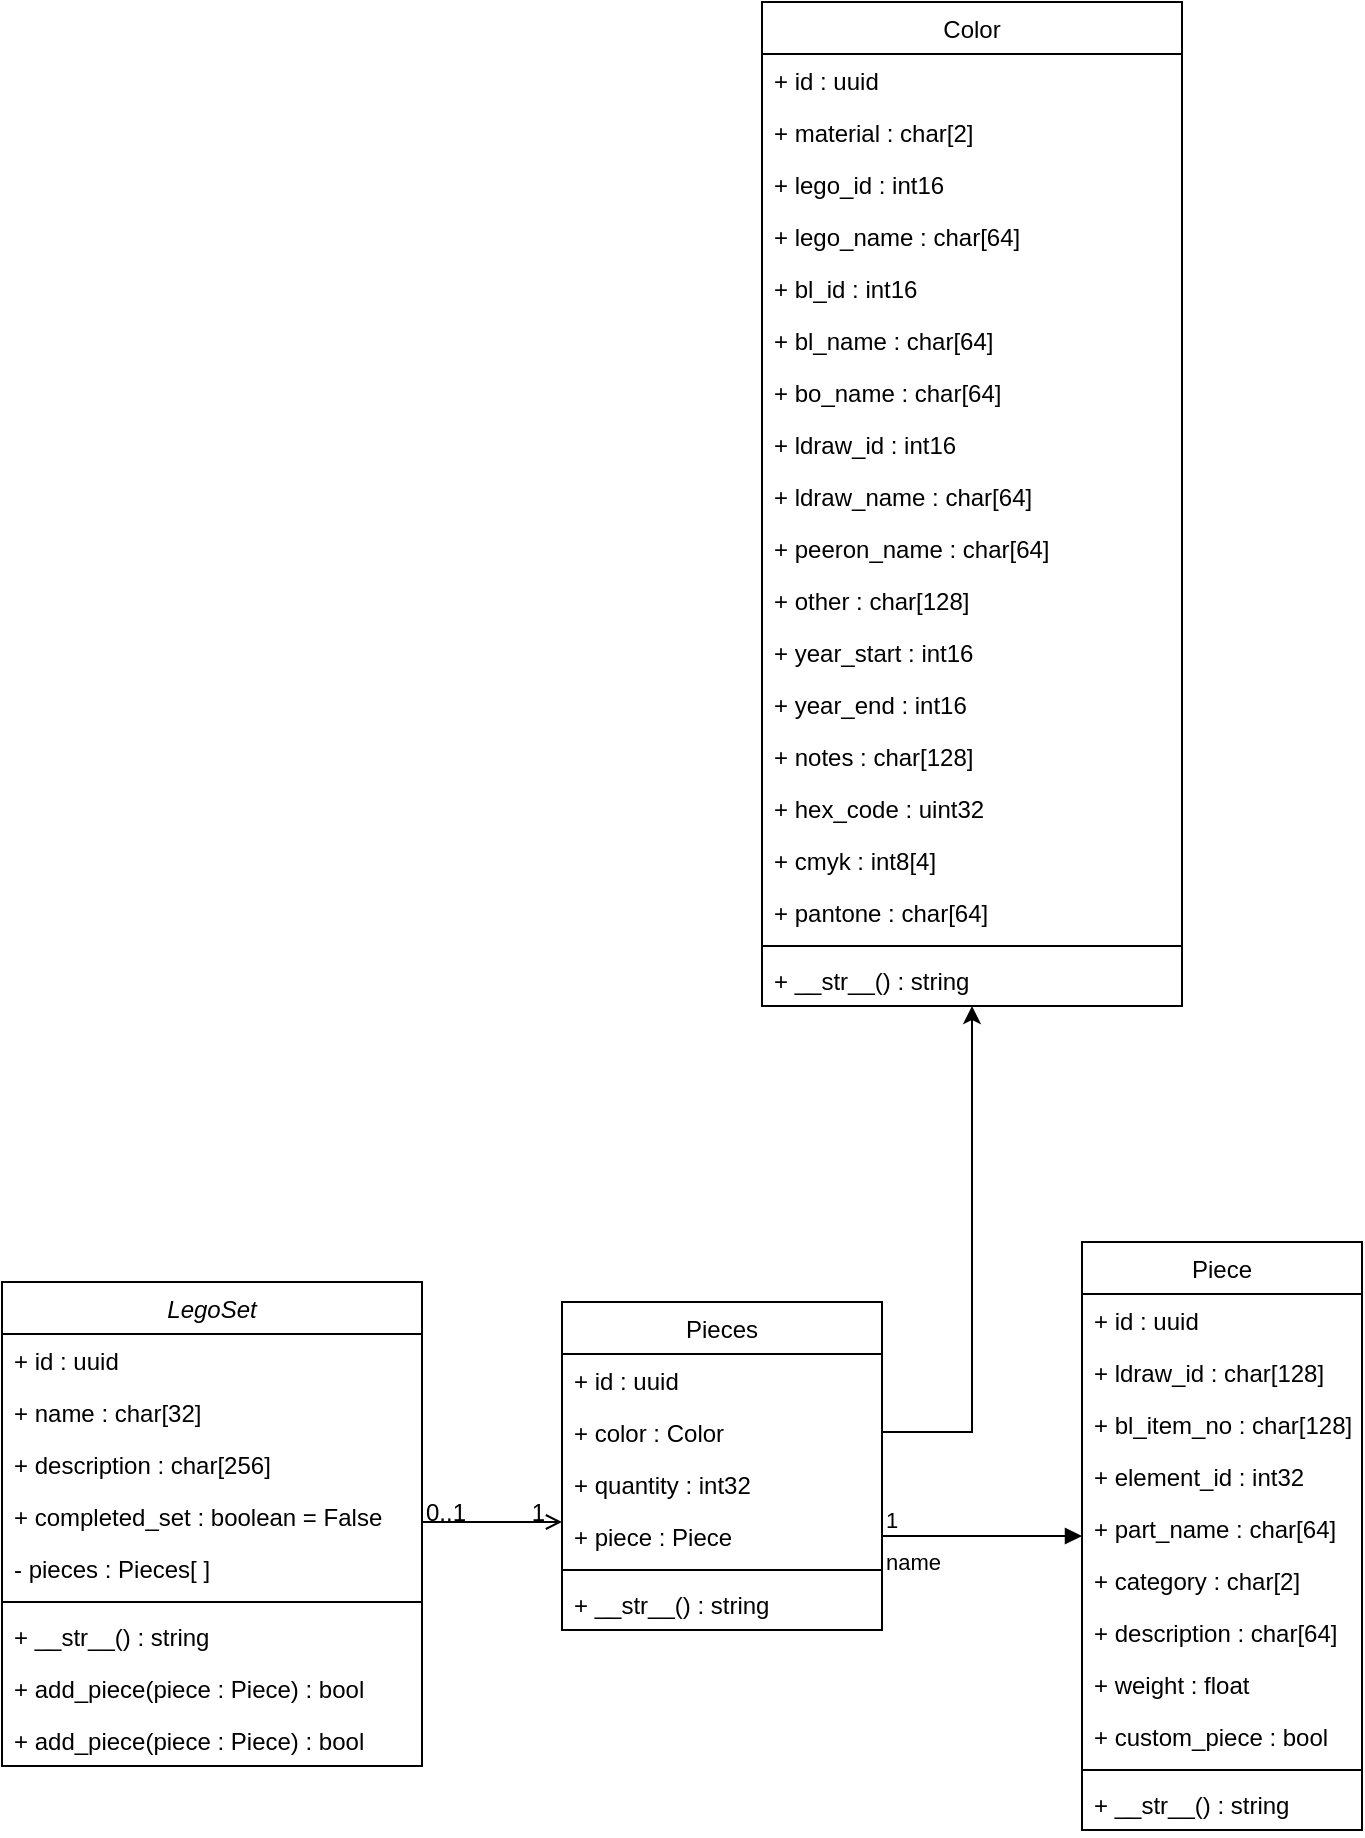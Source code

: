 <mxfile version="15.5.5" type="github">
  <diagram id="C5RBs43oDa-KdzZeNtuy" name="Page-1">
    <mxGraphModel dx="1093" dy="2035" grid="1" gridSize="10" guides="1" tooltips="1" connect="1" arrows="1" fold="1" page="1" pageScale="1" pageWidth="827" pageHeight="1169" math="0" shadow="0">
      <root>
        <mxCell id="WIyWlLk6GJQsqaUBKTNV-0" />
        <mxCell id="WIyWlLk6GJQsqaUBKTNV-1" parent="WIyWlLk6GJQsqaUBKTNV-0" />
        <mxCell id="zkfFHV4jXpPFQw0GAbJ--0" value="LegoSet" style="swimlane;fontStyle=2;align=center;verticalAlign=top;childLayout=stackLayout;horizontal=1;startSize=26;horizontalStack=0;resizeParent=1;resizeLast=0;collapsible=1;marginBottom=0;rounded=0;shadow=0;strokeWidth=1;" parent="WIyWlLk6GJQsqaUBKTNV-1" vertex="1">
          <mxGeometry x="90" y="70" width="210" height="242" as="geometry">
            <mxRectangle x="230" y="140" width="160" height="26" as="alternateBounds" />
          </mxGeometry>
        </mxCell>
        <mxCell id="zkfFHV4jXpPFQw0GAbJ--1" value="+ id : uuid" style="text;align=left;verticalAlign=top;spacingLeft=4;spacingRight=4;overflow=hidden;rotatable=0;points=[[0,0.5],[1,0.5]];portConstraint=eastwest;" parent="zkfFHV4jXpPFQw0GAbJ--0" vertex="1">
          <mxGeometry y="26" width="210" height="26" as="geometry" />
        </mxCell>
        <mxCell id="zkfFHV4jXpPFQw0GAbJ--2" value="+ name : char[32]" style="text;align=left;verticalAlign=top;spacingLeft=4;spacingRight=4;overflow=hidden;rotatable=0;points=[[0,0.5],[1,0.5]];portConstraint=eastwest;rounded=0;shadow=0;html=0;" parent="zkfFHV4jXpPFQw0GAbJ--0" vertex="1">
          <mxGeometry y="52" width="210" height="26" as="geometry" />
        </mxCell>
        <mxCell id="Pf2QuSNvGWwa_adTL3wy-26" value="+ description : char[256]" style="text;align=left;verticalAlign=top;spacingLeft=4;spacingRight=4;overflow=hidden;rotatable=0;points=[[0,0.5],[1,0.5]];portConstraint=eastwest;rounded=0;shadow=0;html=0;" parent="zkfFHV4jXpPFQw0GAbJ--0" vertex="1">
          <mxGeometry y="78" width="210" height="26" as="geometry" />
        </mxCell>
        <mxCell id="zkfFHV4jXpPFQw0GAbJ--3" value="+ completed_set : boolean = False" style="text;align=left;verticalAlign=top;spacingLeft=4;spacingRight=4;overflow=hidden;rotatable=0;points=[[0,0.5],[1,0.5]];portConstraint=eastwest;rounded=0;shadow=0;html=0;" parent="zkfFHV4jXpPFQw0GAbJ--0" vertex="1">
          <mxGeometry y="104" width="210" height="26" as="geometry" />
        </mxCell>
        <mxCell id="Pf2QuSNvGWwa_adTL3wy-2" value="- pieces : Pieces[ ]" style="text;align=left;verticalAlign=top;spacingLeft=4;spacingRight=4;overflow=hidden;rotatable=0;points=[[0,0.5],[1,0.5]];portConstraint=eastwest;rounded=0;shadow=0;html=0;" parent="zkfFHV4jXpPFQw0GAbJ--0" vertex="1">
          <mxGeometry y="130" width="210" height="26" as="geometry" />
        </mxCell>
        <mxCell id="zkfFHV4jXpPFQw0GAbJ--4" value="" style="line;html=1;strokeWidth=1;align=left;verticalAlign=middle;spacingTop=-1;spacingLeft=3;spacingRight=3;rotatable=0;labelPosition=right;points=[];portConstraint=eastwest;" parent="zkfFHV4jXpPFQw0GAbJ--0" vertex="1">
          <mxGeometry y="156" width="210" height="8" as="geometry" />
        </mxCell>
        <mxCell id="Pf2QuSNvGWwa_adTL3wy-22" value="+ __str__() : string" style="text;align=left;verticalAlign=top;spacingLeft=4;spacingRight=4;overflow=hidden;rotatable=0;points=[[0,0.5],[1,0.5]];portConstraint=eastwest;" parent="zkfFHV4jXpPFQw0GAbJ--0" vertex="1">
          <mxGeometry y="164" width="210" height="26" as="geometry" />
        </mxCell>
        <mxCell id="zkfFHV4jXpPFQw0GAbJ--5" value="+ add_piece(piece : Piece) : bool" style="text;align=left;verticalAlign=top;spacingLeft=4;spacingRight=4;overflow=hidden;rotatable=0;points=[[0,0.5],[1,0.5]];portConstraint=eastwest;" parent="zkfFHV4jXpPFQw0GAbJ--0" vertex="1">
          <mxGeometry y="190" width="210" height="26" as="geometry" />
        </mxCell>
        <mxCell id="Pf2QuSNvGWwa_adTL3wy-1" value="+ add_piece(piece : Piece) : bool" style="text;align=left;verticalAlign=top;spacingLeft=4;spacingRight=4;overflow=hidden;rotatable=0;points=[[0,0.5],[1,0.5]];portConstraint=eastwest;" parent="zkfFHV4jXpPFQw0GAbJ--0" vertex="1">
          <mxGeometry y="216" width="210" height="26" as="geometry" />
        </mxCell>
        <mxCell id="zkfFHV4jXpPFQw0GAbJ--17" value="Pieces" style="swimlane;fontStyle=0;align=center;verticalAlign=top;childLayout=stackLayout;horizontal=1;startSize=26;horizontalStack=0;resizeParent=1;resizeLast=0;collapsible=1;marginBottom=0;rounded=0;shadow=0;strokeWidth=1;" parent="WIyWlLk6GJQsqaUBKTNV-1" vertex="1">
          <mxGeometry x="370" y="80" width="160" height="164" as="geometry">
            <mxRectangle x="550" y="140" width="160" height="26" as="alternateBounds" />
          </mxGeometry>
        </mxCell>
        <mxCell id="zkfFHV4jXpPFQw0GAbJ--18" value="+ id : uuid" style="text;align=left;verticalAlign=top;spacingLeft=4;spacingRight=4;overflow=hidden;rotatable=0;points=[[0,0.5],[1,0.5]];portConstraint=eastwest;" parent="zkfFHV4jXpPFQw0GAbJ--17" vertex="1">
          <mxGeometry y="26" width="160" height="26" as="geometry" />
        </mxCell>
        <mxCell id="zkfFHV4jXpPFQw0GAbJ--19" value="+ color : Color" style="text;align=left;verticalAlign=top;spacingLeft=4;spacingRight=4;overflow=hidden;rotatable=0;points=[[0,0.5],[1,0.5]];portConstraint=eastwest;rounded=0;shadow=0;html=0;" parent="zkfFHV4jXpPFQw0GAbJ--17" vertex="1">
          <mxGeometry y="52" width="160" height="26" as="geometry" />
        </mxCell>
        <mxCell id="zkfFHV4jXpPFQw0GAbJ--20" value="+ quantity : int32" style="text;align=left;verticalAlign=top;spacingLeft=4;spacingRight=4;overflow=hidden;rotatable=0;points=[[0,0.5],[1,0.5]];portConstraint=eastwest;rounded=0;shadow=0;html=0;" parent="zkfFHV4jXpPFQw0GAbJ--17" vertex="1">
          <mxGeometry y="78" width="160" height="26" as="geometry" />
        </mxCell>
        <mxCell id="zkfFHV4jXpPFQw0GAbJ--21" value="+ piece : Piece" style="text;align=left;verticalAlign=top;spacingLeft=4;spacingRight=4;overflow=hidden;rotatable=0;points=[[0,0.5],[1,0.5]];portConstraint=eastwest;rounded=0;shadow=0;html=0;" parent="zkfFHV4jXpPFQw0GAbJ--17" vertex="1">
          <mxGeometry y="104" width="160" height="26" as="geometry" />
        </mxCell>
        <mxCell id="zkfFHV4jXpPFQw0GAbJ--23" value="" style="line;html=1;strokeWidth=1;align=left;verticalAlign=middle;spacingTop=-1;spacingLeft=3;spacingRight=3;rotatable=0;labelPosition=right;points=[];portConstraint=eastwest;" parent="zkfFHV4jXpPFQw0GAbJ--17" vertex="1">
          <mxGeometry y="130" width="160" height="8" as="geometry" />
        </mxCell>
        <mxCell id="zkfFHV4jXpPFQw0GAbJ--24" value="+ __str__() : string" style="text;align=left;verticalAlign=top;spacingLeft=4;spacingRight=4;overflow=hidden;rotatable=0;points=[[0,0.5],[1,0.5]];portConstraint=eastwest;" parent="zkfFHV4jXpPFQw0GAbJ--17" vertex="1">
          <mxGeometry y="138" width="160" height="26" as="geometry" />
        </mxCell>
        <mxCell id="zkfFHV4jXpPFQw0GAbJ--26" value="" style="endArrow=open;shadow=0;strokeWidth=1;rounded=0;endFill=1;edgeStyle=elbowEdgeStyle;elbow=vertical;" parent="WIyWlLk6GJQsqaUBKTNV-1" source="zkfFHV4jXpPFQw0GAbJ--0" target="zkfFHV4jXpPFQw0GAbJ--17" edge="1">
          <mxGeometry x="0.5" y="41" relative="1" as="geometry">
            <mxPoint x="320" y="142" as="sourcePoint" />
            <mxPoint x="480" y="142" as="targetPoint" />
            <mxPoint x="-40" y="32" as="offset" />
            <Array as="points">
              <mxPoint x="350" y="190" />
            </Array>
          </mxGeometry>
        </mxCell>
        <mxCell id="zkfFHV4jXpPFQw0GAbJ--27" value="0..1" style="resizable=0;align=left;verticalAlign=bottom;labelBackgroundColor=none;fontSize=12;" parent="zkfFHV4jXpPFQw0GAbJ--26" connectable="0" vertex="1">
          <mxGeometry x="-1" relative="1" as="geometry">
            <mxPoint y="4" as="offset" />
          </mxGeometry>
        </mxCell>
        <mxCell id="zkfFHV4jXpPFQw0GAbJ--28" value="1" style="resizable=0;align=right;verticalAlign=bottom;labelBackgroundColor=none;fontSize=12;" parent="zkfFHV4jXpPFQw0GAbJ--26" connectable="0" vertex="1">
          <mxGeometry x="1" relative="1" as="geometry">
            <mxPoint x="-7" y="4" as="offset" />
          </mxGeometry>
        </mxCell>
        <mxCell id="Pf2QuSNvGWwa_adTL3wy-4" value="Piece" style="swimlane;fontStyle=0;align=center;verticalAlign=top;childLayout=stackLayout;horizontal=1;startSize=26;horizontalStack=0;resizeParent=1;resizeLast=0;collapsible=1;marginBottom=0;rounded=0;shadow=0;strokeWidth=1;" parent="WIyWlLk6GJQsqaUBKTNV-1" vertex="1">
          <mxGeometry x="630" y="50" width="140" height="294" as="geometry">
            <mxRectangle x="550" y="140" width="160" height="26" as="alternateBounds" />
          </mxGeometry>
        </mxCell>
        <mxCell id="Pf2QuSNvGWwa_adTL3wy-5" value="+ id : uuid" style="text;align=left;verticalAlign=top;spacingLeft=4;spacingRight=4;overflow=hidden;rotatable=0;points=[[0,0.5],[1,0.5]];portConstraint=eastwest;" parent="Pf2QuSNvGWwa_adTL3wy-4" vertex="1">
          <mxGeometry y="26" width="140" height="26" as="geometry" />
        </mxCell>
        <mxCell id="Pf2QuSNvGWwa_adTL3wy-8" value="+ ldraw_id : char[128]" style="text;align=left;verticalAlign=top;spacingLeft=4;spacingRight=4;overflow=hidden;rotatable=0;points=[[0,0.5],[1,0.5]];portConstraint=eastwest;rounded=0;shadow=0;html=0;" parent="Pf2QuSNvGWwa_adTL3wy-4" vertex="1">
          <mxGeometry y="52" width="140" height="26" as="geometry" />
        </mxCell>
        <mxCell id="WQSS-Mm_qi55eNqiUb4I-3" value="+ bl_item_no : char[128]" style="text;align=left;verticalAlign=top;spacingLeft=4;spacingRight=4;overflow=hidden;rotatable=0;points=[[0,0.5],[1,0.5]];portConstraint=eastwest;rounded=0;shadow=0;html=0;" vertex="1" parent="Pf2QuSNvGWwa_adTL3wy-4">
          <mxGeometry y="78" width="140" height="26" as="geometry" />
        </mxCell>
        <mxCell id="WQSS-Mm_qi55eNqiUb4I-4" value="+ element_id : int32" style="text;align=left;verticalAlign=top;spacingLeft=4;spacingRight=4;overflow=hidden;rotatable=0;points=[[0,0.5],[1,0.5]];portConstraint=eastwest;rounded=0;shadow=0;html=0;" vertex="1" parent="Pf2QuSNvGWwa_adTL3wy-4">
          <mxGeometry y="104" width="140" height="26" as="geometry" />
        </mxCell>
        <mxCell id="Pf2QuSNvGWwa_adTL3wy-7" value="+ part_name : char[64]" style="text;align=left;verticalAlign=top;spacingLeft=4;spacingRight=4;overflow=hidden;rotatable=0;points=[[0,0.5],[1,0.5]];portConstraint=eastwest;rounded=0;shadow=0;html=0;" parent="Pf2QuSNvGWwa_adTL3wy-4" vertex="1">
          <mxGeometry y="130" width="140" height="26" as="geometry" />
        </mxCell>
        <mxCell id="Pf2QuSNvGWwa_adTL3wy-23" value="+ category : char[2]" style="text;align=left;verticalAlign=top;spacingLeft=4;spacingRight=4;overflow=hidden;rotatable=0;points=[[0,0.5],[1,0.5]];portConstraint=eastwest;rounded=0;shadow=0;html=0;" parent="Pf2QuSNvGWwa_adTL3wy-4" vertex="1">
          <mxGeometry y="156" width="140" height="26" as="geometry" />
        </mxCell>
        <mxCell id="Pf2QuSNvGWwa_adTL3wy-9" value="+ description : char[64]" style="text;align=left;verticalAlign=top;spacingLeft=4;spacingRight=4;overflow=hidden;rotatable=0;points=[[0,0.5],[1,0.5]];portConstraint=eastwest;rounded=0;shadow=0;html=0;" parent="Pf2QuSNvGWwa_adTL3wy-4" vertex="1">
          <mxGeometry y="182" width="140" height="26" as="geometry" />
        </mxCell>
        <mxCell id="WQSS-Mm_qi55eNqiUb4I-1" value="+ weight : float" style="text;align=left;verticalAlign=top;spacingLeft=4;spacingRight=4;overflow=hidden;rotatable=0;points=[[0,0.5],[1,0.5]];portConstraint=eastwest;rounded=0;shadow=0;html=0;" vertex="1" parent="Pf2QuSNvGWwa_adTL3wy-4">
          <mxGeometry y="208" width="140" height="26" as="geometry" />
        </mxCell>
        <mxCell id="WQSS-Mm_qi55eNqiUb4I-5" value="+ custom_piece : bool" style="text;align=left;verticalAlign=top;spacingLeft=4;spacingRight=4;overflow=hidden;rotatable=0;points=[[0,0.5],[1,0.5]];portConstraint=eastwest;rounded=0;shadow=0;html=0;" vertex="1" parent="Pf2QuSNvGWwa_adTL3wy-4">
          <mxGeometry y="234" width="140" height="26" as="geometry" />
        </mxCell>
        <mxCell id="Pf2QuSNvGWwa_adTL3wy-11" value="" style="line;html=1;strokeWidth=1;align=left;verticalAlign=middle;spacingTop=-1;spacingLeft=3;spacingRight=3;rotatable=0;labelPosition=right;points=[];portConstraint=eastwest;" parent="Pf2QuSNvGWwa_adTL3wy-4" vertex="1">
          <mxGeometry y="260" width="140" height="8" as="geometry" />
        </mxCell>
        <mxCell id="Pf2QuSNvGWwa_adTL3wy-12" value="+ __str__() : string" style="text;align=left;verticalAlign=top;spacingLeft=4;spacingRight=4;overflow=hidden;rotatable=0;points=[[0,0.5],[1,0.5]];portConstraint=eastwest;" parent="Pf2QuSNvGWwa_adTL3wy-4" vertex="1">
          <mxGeometry y="268" width="140" height="26" as="geometry" />
        </mxCell>
        <mxCell id="Pf2QuSNvGWwa_adTL3wy-19" value="name" style="endArrow=block;endFill=1;html=1;edgeStyle=orthogonalEdgeStyle;align=left;verticalAlign=top;rounded=0;" parent="WIyWlLk6GJQsqaUBKTNV-1" source="zkfFHV4jXpPFQw0GAbJ--21" target="Pf2QuSNvGWwa_adTL3wy-4" edge="1">
          <mxGeometry x="-1" relative="1" as="geometry">
            <mxPoint x="600" y="300" as="sourcePoint" />
            <mxPoint x="760" y="300" as="targetPoint" />
          </mxGeometry>
        </mxCell>
        <mxCell id="Pf2QuSNvGWwa_adTL3wy-20" value="1" style="edgeLabel;resizable=0;html=1;align=left;verticalAlign=bottom;" parent="Pf2QuSNvGWwa_adTL3wy-19" connectable="0" vertex="1">
          <mxGeometry x="-1" relative="1" as="geometry" />
        </mxCell>
        <mxCell id="mKjSSnV1DjgpW89yL6a5-0" value="Color" style="swimlane;fontStyle=0;align=center;verticalAlign=top;childLayout=stackLayout;horizontal=1;startSize=26;horizontalStack=0;resizeParent=1;resizeLast=0;collapsible=1;marginBottom=0;rounded=0;shadow=0;strokeWidth=1;" parent="WIyWlLk6GJQsqaUBKTNV-1" vertex="1">
          <mxGeometry x="470" y="-570" width="210" height="502" as="geometry">
            <mxRectangle x="550" y="140" width="160" height="26" as="alternateBounds" />
          </mxGeometry>
        </mxCell>
        <mxCell id="mKjSSnV1DjgpW89yL6a5-1" value="+ id : uuid" style="text;align=left;verticalAlign=top;spacingLeft=4;spacingRight=4;overflow=hidden;rotatable=0;points=[[0,0.5],[1,0.5]];portConstraint=eastwest;" parent="mKjSSnV1DjgpW89yL6a5-0" vertex="1">
          <mxGeometry y="26" width="210" height="26" as="geometry" />
        </mxCell>
        <mxCell id="mKjSSnV1DjgpW89yL6a5-2" value="+ material : char[2]" style="text;align=left;verticalAlign=top;spacingLeft=4;spacingRight=4;overflow=hidden;rotatable=0;points=[[0,0.5],[1,0.5]];portConstraint=eastwest;rounded=0;shadow=0;html=0;" parent="mKjSSnV1DjgpW89yL6a5-0" vertex="1">
          <mxGeometry y="52" width="210" height="26" as="geometry" />
        </mxCell>
        <mxCell id="mKjSSnV1DjgpW89yL6a5-3" value="+ lego_id : int16" style="text;align=left;verticalAlign=top;spacingLeft=4;spacingRight=4;overflow=hidden;rotatable=0;points=[[0,0.5],[1,0.5]];portConstraint=eastwest;rounded=0;shadow=0;html=0;" parent="mKjSSnV1DjgpW89yL6a5-0" vertex="1">
          <mxGeometry y="78" width="210" height="26" as="geometry" />
        </mxCell>
        <mxCell id="mKjSSnV1DjgpW89yL6a5-4" value="+ lego_name : char[64]" style="text;align=left;verticalAlign=top;spacingLeft=4;spacingRight=4;overflow=hidden;rotatable=0;points=[[0,0.5],[1,0.5]];portConstraint=eastwest;rounded=0;shadow=0;html=0;" parent="mKjSSnV1DjgpW89yL6a5-0" vertex="1">
          <mxGeometry y="104" width="210" height="26" as="geometry" />
        </mxCell>
        <mxCell id="mKjSSnV1DjgpW89yL6a5-5" value="+ bl_id : int16" style="text;align=left;verticalAlign=top;spacingLeft=4;spacingRight=4;overflow=hidden;rotatable=0;points=[[0,0.5],[1,0.5]];portConstraint=eastwest;rounded=0;shadow=0;html=0;" parent="mKjSSnV1DjgpW89yL6a5-0" vertex="1">
          <mxGeometry y="130" width="210" height="26" as="geometry" />
        </mxCell>
        <mxCell id="mKjSSnV1DjgpW89yL6a5-10" value="+ bl_name : char[64]" style="text;align=left;verticalAlign=top;spacingLeft=4;spacingRight=4;overflow=hidden;rotatable=0;points=[[0,0.5],[1,0.5]];portConstraint=eastwest;rounded=0;shadow=0;html=0;" parent="mKjSSnV1DjgpW89yL6a5-0" vertex="1">
          <mxGeometry y="156" width="210" height="26" as="geometry" />
        </mxCell>
        <mxCell id="mKjSSnV1DjgpW89yL6a5-11" value="+ bo_name : char[64]" style="text;align=left;verticalAlign=top;spacingLeft=4;spacingRight=4;overflow=hidden;rotatable=0;points=[[0,0.5],[1,0.5]];portConstraint=eastwest;rounded=0;shadow=0;html=0;" parent="mKjSSnV1DjgpW89yL6a5-0" vertex="1">
          <mxGeometry y="182" width="210" height="26" as="geometry" />
        </mxCell>
        <mxCell id="mKjSSnV1DjgpW89yL6a5-20" value="+ ldraw_id : int16" style="text;align=left;verticalAlign=top;spacingLeft=4;spacingRight=4;overflow=hidden;rotatable=0;points=[[0,0.5],[1,0.5]];portConstraint=eastwest;rounded=0;shadow=0;html=0;" parent="mKjSSnV1DjgpW89yL6a5-0" vertex="1">
          <mxGeometry y="208" width="210" height="26" as="geometry" />
        </mxCell>
        <mxCell id="mKjSSnV1DjgpW89yL6a5-21" value="+ ldraw_name : char[64]" style="text;align=left;verticalAlign=top;spacingLeft=4;spacingRight=4;overflow=hidden;rotatable=0;points=[[0,0.5],[1,0.5]];portConstraint=eastwest;rounded=0;shadow=0;html=0;" parent="mKjSSnV1DjgpW89yL6a5-0" vertex="1">
          <mxGeometry y="234" width="210" height="26" as="geometry" />
        </mxCell>
        <mxCell id="mKjSSnV1DjgpW89yL6a5-12" value="+ peeron_name : char[64]" style="text;align=left;verticalAlign=top;spacingLeft=4;spacingRight=4;overflow=hidden;rotatable=0;points=[[0,0.5],[1,0.5]];portConstraint=eastwest;rounded=0;shadow=0;html=0;" parent="mKjSSnV1DjgpW89yL6a5-0" vertex="1">
          <mxGeometry y="260" width="210" height="26" as="geometry" />
        </mxCell>
        <mxCell id="mKjSSnV1DjgpW89yL6a5-13" value="+ other : char[128]" style="text;align=left;verticalAlign=top;spacingLeft=4;spacingRight=4;overflow=hidden;rotatable=0;points=[[0,0.5],[1,0.5]];portConstraint=eastwest;rounded=0;shadow=0;html=0;" parent="mKjSSnV1DjgpW89yL6a5-0" vertex="1">
          <mxGeometry y="286" width="210" height="26" as="geometry" />
        </mxCell>
        <mxCell id="mKjSSnV1DjgpW89yL6a5-14" value="+ year_start : int16" style="text;align=left;verticalAlign=top;spacingLeft=4;spacingRight=4;overflow=hidden;rotatable=0;points=[[0,0.5],[1,0.5]];portConstraint=eastwest;rounded=0;shadow=0;html=0;" parent="mKjSSnV1DjgpW89yL6a5-0" vertex="1">
          <mxGeometry y="312" width="210" height="26" as="geometry" />
        </mxCell>
        <mxCell id="mKjSSnV1DjgpW89yL6a5-15" value="+ year_end : int16" style="text;align=left;verticalAlign=top;spacingLeft=4;spacingRight=4;overflow=hidden;rotatable=0;points=[[0,0.5],[1,0.5]];portConstraint=eastwest;rounded=0;shadow=0;html=0;" parent="mKjSSnV1DjgpW89yL6a5-0" vertex="1">
          <mxGeometry y="338" width="210" height="26" as="geometry" />
        </mxCell>
        <mxCell id="mKjSSnV1DjgpW89yL6a5-16" value="+ notes : char[128]" style="text;align=left;verticalAlign=top;spacingLeft=4;spacingRight=4;overflow=hidden;rotatable=0;points=[[0,0.5],[1,0.5]];portConstraint=eastwest;rounded=0;shadow=0;html=0;" parent="mKjSSnV1DjgpW89yL6a5-0" vertex="1">
          <mxGeometry y="364" width="210" height="26" as="geometry" />
        </mxCell>
        <mxCell id="mKjSSnV1DjgpW89yL6a5-17" value="+ hex_code : uint32" style="text;align=left;verticalAlign=top;spacingLeft=4;spacingRight=4;overflow=hidden;rotatable=0;points=[[0,0.5],[1,0.5]];portConstraint=eastwest;rounded=0;shadow=0;html=0;" parent="mKjSSnV1DjgpW89yL6a5-0" vertex="1">
          <mxGeometry y="390" width="210" height="26" as="geometry" />
        </mxCell>
        <mxCell id="mKjSSnV1DjgpW89yL6a5-18" value="+ cmyk : int8[4]" style="text;align=left;verticalAlign=top;spacingLeft=4;spacingRight=4;overflow=hidden;rotatable=0;points=[[0,0.5],[1,0.5]];portConstraint=eastwest;rounded=0;shadow=0;html=0;" parent="mKjSSnV1DjgpW89yL6a5-0" vertex="1">
          <mxGeometry y="416" width="210" height="26" as="geometry" />
        </mxCell>
        <mxCell id="mKjSSnV1DjgpW89yL6a5-19" value="+ pantone : char[64]" style="text;align=left;verticalAlign=top;spacingLeft=4;spacingRight=4;overflow=hidden;rotatable=0;points=[[0,0.5],[1,0.5]];portConstraint=eastwest;rounded=0;shadow=0;html=0;" parent="mKjSSnV1DjgpW89yL6a5-0" vertex="1">
          <mxGeometry y="442" width="210" height="26" as="geometry" />
        </mxCell>
        <mxCell id="mKjSSnV1DjgpW89yL6a5-6" value="" style="line;html=1;strokeWidth=1;align=left;verticalAlign=middle;spacingTop=-1;spacingLeft=3;spacingRight=3;rotatable=0;labelPosition=right;points=[];portConstraint=eastwest;" parent="mKjSSnV1DjgpW89yL6a5-0" vertex="1">
          <mxGeometry y="468" width="210" height="8" as="geometry" />
        </mxCell>
        <mxCell id="mKjSSnV1DjgpW89yL6a5-7" value="+ __str__() : string" style="text;align=left;verticalAlign=top;spacingLeft=4;spacingRight=4;overflow=hidden;rotatable=0;points=[[0,0.5],[1,0.5]];portConstraint=eastwest;" parent="mKjSSnV1DjgpW89yL6a5-0" vertex="1">
          <mxGeometry y="476" width="210" height="26" as="geometry" />
        </mxCell>
        <mxCell id="mKjSSnV1DjgpW89yL6a5-8" style="edgeStyle=orthogonalEdgeStyle;rounded=0;orthogonalLoop=1;jettySize=auto;html=1;exitX=1;exitY=0.5;exitDx=0;exitDy=0;" parent="WIyWlLk6GJQsqaUBKTNV-1" source="zkfFHV4jXpPFQw0GAbJ--19" target="mKjSSnV1DjgpW89yL6a5-0" edge="1">
          <mxGeometry relative="1" as="geometry" />
        </mxCell>
      </root>
    </mxGraphModel>
  </diagram>
</mxfile>
